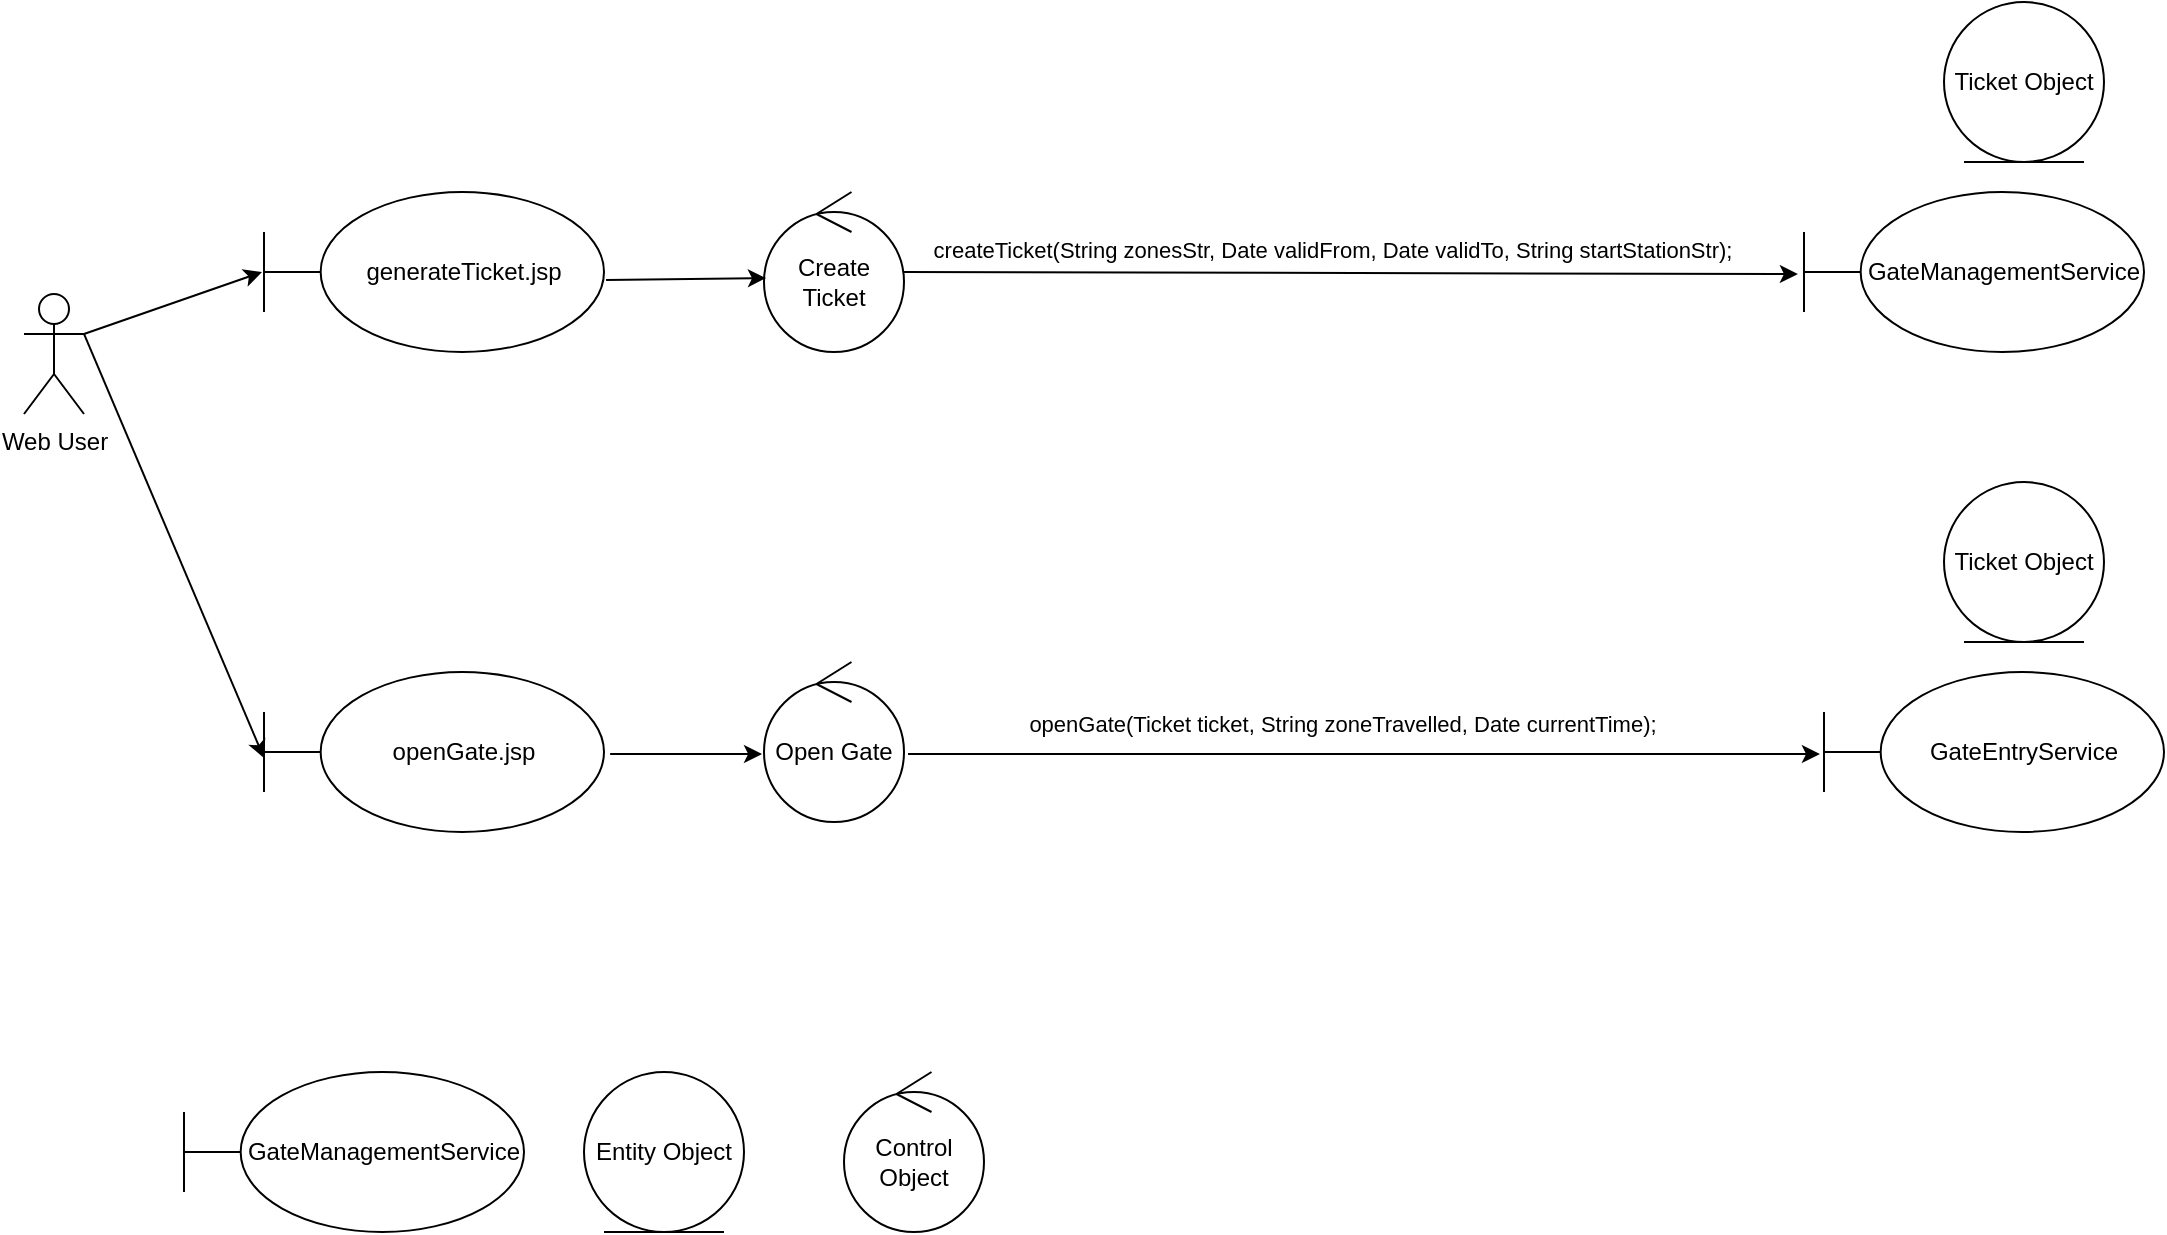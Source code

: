 <mxfile version="13.10.4" type="github">
  <diagram id="sl6RY_0ubPZve0owpfZB" name="Page-1">
    <mxGraphModel dx="1422" dy="794" grid="1" gridSize="10" guides="1" tooltips="1" connect="1" arrows="1" fold="1" page="1" pageScale="1" pageWidth="827" pageHeight="1169" math="0" shadow="0">
      <root>
        <mxCell id="0" />
        <mxCell id="1" parent="0" />
        <mxCell id="cLbTM227S8Gruj_jfsFJ-1" value="Web User" style="shape=umlActor;verticalLabelPosition=bottom;verticalAlign=top;html=1;outlineConnect=0;" vertex="1" parent="1">
          <mxGeometry x="70" y="196" width="30" height="60" as="geometry" />
        </mxCell>
        <mxCell id="cLbTM227S8Gruj_jfsFJ-3" value="generateTicket.jsp" style="shape=umlBoundary;whiteSpace=wrap;html=1;" vertex="1" parent="1">
          <mxGeometry x="190" y="145" width="170" height="80" as="geometry" />
        </mxCell>
        <mxCell id="cLbTM227S8Gruj_jfsFJ-4" value="Entity Object" style="ellipse;shape=umlEntity;whiteSpace=wrap;html=1;" vertex="1" parent="1">
          <mxGeometry x="350" y="585" width="80" height="80" as="geometry" />
        </mxCell>
        <mxCell id="cLbTM227S8Gruj_jfsFJ-5" value="Control Object" style="ellipse;shape=umlControl;whiteSpace=wrap;html=1;" vertex="1" parent="1">
          <mxGeometry x="480" y="585" width="70" height="80" as="geometry" />
        </mxCell>
        <mxCell id="cLbTM227S8Gruj_jfsFJ-7" value="" style="endArrow=classic;html=1;exitX=1;exitY=0.333;exitDx=0;exitDy=0;exitPerimeter=0;entryX=-0.006;entryY=0.5;entryDx=0;entryDy=0;entryPerimeter=0;" edge="1" parent="1" source="cLbTM227S8Gruj_jfsFJ-1" target="cLbTM227S8Gruj_jfsFJ-3">
          <mxGeometry width="50" height="50" relative="1" as="geometry">
            <mxPoint x="390" y="330" as="sourcePoint" />
            <mxPoint x="221.96" y="192" as="targetPoint" />
            <Array as="points" />
          </mxGeometry>
        </mxCell>
        <mxCell id="cLbTM227S8Gruj_jfsFJ-8" value="createTicket(String zonesStr, Date validFrom, Date validTo, String startStationStr);" style="endArrow=classic;html=1;entryX=-0.018;entryY=0.513;entryDx=0;entryDy=0;entryPerimeter=0;exitX=0.986;exitY=0.5;exitDx=0;exitDy=0;exitPerimeter=0;" edge="1" parent="1" source="cLbTM227S8Gruj_jfsFJ-25" target="cLbTM227S8Gruj_jfsFJ-22">
          <mxGeometry x="-0.042" y="11" width="50" height="50" relative="1" as="geometry">
            <mxPoint x="510" y="186" as="sourcePoint" />
            <mxPoint x="560" y="185" as="targetPoint" />
            <mxPoint as="offset" />
          </mxGeometry>
        </mxCell>
        <mxCell id="cLbTM227S8Gruj_jfsFJ-12" value="" style="endArrow=classic;html=1;exitX=1;exitY=0.333;exitDx=0;exitDy=0;exitPerimeter=0;entryX=0;entryY=0.538;entryDx=0;entryDy=0;entryPerimeter=0;" edge="1" parent="1" source="cLbTM227S8Gruj_jfsFJ-1" target="cLbTM227S8Gruj_jfsFJ-20">
          <mxGeometry width="50" height="50" relative="1" as="geometry">
            <mxPoint x="120" y="256" as="sourcePoint" />
            <mxPoint x="250.503" y="400.251" as="targetPoint" />
            <Array as="points" />
          </mxGeometry>
        </mxCell>
        <mxCell id="cLbTM227S8Gruj_jfsFJ-15" value="Ticket Object" style="ellipse;shape=umlEntity;whiteSpace=wrap;html=1;" vertex="1" parent="1">
          <mxGeometry x="1030" y="50" width="80" height="80" as="geometry" />
        </mxCell>
        <mxCell id="cLbTM227S8Gruj_jfsFJ-19" value="openGate(Ticket ticket, String zoneTravelled, Date currentTime);" style="endArrow=classic;html=1;entryX=-0.012;entryY=0.513;entryDx=0;entryDy=0;entryPerimeter=0;exitX=1.029;exitY=0.575;exitDx=0;exitDy=0;exitPerimeter=0;" edge="1" parent="1" source="cLbTM227S8Gruj_jfsFJ-28" target="cLbTM227S8Gruj_jfsFJ-21">
          <mxGeometry x="-0.048" y="15" width="50" height="50" relative="1" as="geometry">
            <mxPoint x="520" y="426" as="sourcePoint" />
            <mxPoint x="580" y="425" as="targetPoint" />
            <Array as="points" />
            <mxPoint as="offset" />
          </mxGeometry>
        </mxCell>
        <mxCell id="cLbTM227S8Gruj_jfsFJ-20" value="openGate.jsp" style="shape=umlBoundary;whiteSpace=wrap;html=1;" vertex="1" parent="1">
          <mxGeometry x="190" y="385" width="170" height="80" as="geometry" />
        </mxCell>
        <mxCell id="cLbTM227S8Gruj_jfsFJ-21" value="GateEntryService" style="shape=umlBoundary;whiteSpace=wrap;html=1;" vertex="1" parent="1">
          <mxGeometry x="970" y="385" width="170" height="80" as="geometry" />
        </mxCell>
        <mxCell id="cLbTM227S8Gruj_jfsFJ-22" value="GateManagementService" style="shape=umlBoundary;whiteSpace=wrap;html=1;" vertex="1" parent="1">
          <mxGeometry x="960" y="145" width="170" height="80" as="geometry" />
        </mxCell>
        <mxCell id="cLbTM227S8Gruj_jfsFJ-23" value="GateManagementService" style="shape=umlBoundary;whiteSpace=wrap;html=1;" vertex="1" parent="1">
          <mxGeometry x="150" y="585" width="170" height="80" as="geometry" />
        </mxCell>
        <mxCell id="cLbTM227S8Gruj_jfsFJ-24" value="Ticket Object" style="ellipse;shape=umlEntity;whiteSpace=wrap;html=1;" vertex="1" parent="1">
          <mxGeometry x="1030" y="290" width="80" height="80" as="geometry" />
        </mxCell>
        <mxCell id="cLbTM227S8Gruj_jfsFJ-25" value="Create Ticket" style="ellipse;shape=umlControl;whiteSpace=wrap;html=1;" vertex="1" parent="1">
          <mxGeometry x="440" y="145" width="70" height="80" as="geometry" />
        </mxCell>
        <mxCell id="cLbTM227S8Gruj_jfsFJ-27" value="" style="endArrow=classic;html=1;exitX=1.006;exitY=0.55;exitDx=0;exitDy=0;exitPerimeter=0;entryX=0.014;entryY=0.538;entryDx=0;entryDy=0;entryPerimeter=0;" edge="1" parent="1" source="cLbTM227S8Gruj_jfsFJ-3" target="cLbTM227S8Gruj_jfsFJ-25">
          <mxGeometry width="50" height="50" relative="1" as="geometry">
            <mxPoint x="390" y="280" as="sourcePoint" />
            <mxPoint x="440" y="230" as="targetPoint" />
          </mxGeometry>
        </mxCell>
        <mxCell id="cLbTM227S8Gruj_jfsFJ-28" value="Open Gate" style="ellipse;shape=umlControl;whiteSpace=wrap;html=1;" vertex="1" parent="1">
          <mxGeometry x="440" y="380" width="70" height="80" as="geometry" />
        </mxCell>
        <mxCell id="cLbTM227S8Gruj_jfsFJ-30" value="" style="endArrow=classic;html=1;exitX=1.018;exitY=0.513;exitDx=0;exitDy=0;exitPerimeter=0;entryX=-0.014;entryY=0.575;entryDx=0;entryDy=0;entryPerimeter=0;" edge="1" parent="1" source="cLbTM227S8Gruj_jfsFJ-20" target="cLbTM227S8Gruj_jfsFJ-28">
          <mxGeometry width="50" height="50" relative="1" as="geometry">
            <mxPoint x="390" y="480" as="sourcePoint" />
            <mxPoint x="440" y="430" as="targetPoint" />
          </mxGeometry>
        </mxCell>
      </root>
    </mxGraphModel>
  </diagram>
</mxfile>
